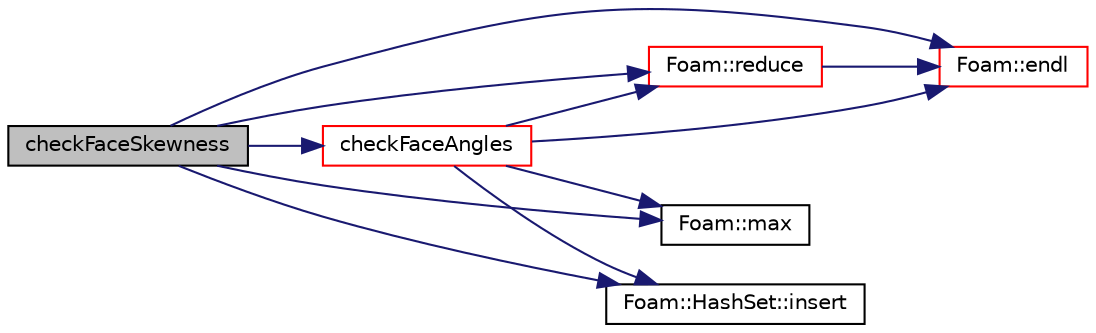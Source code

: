 digraph "checkFaceSkewness"
{
  bgcolor="transparent";
  edge [fontname="Helvetica",fontsize="10",labelfontname="Helvetica",labelfontsize="10"];
  node [fontname="Helvetica",fontsize="10",shape=record];
  rankdir="LR";
  Node11669 [label="checkFaceSkewness",height=0.2,width=0.4,color="black", fillcolor="grey75", style="filled", fontcolor="black"];
  Node11669 -> Node11670 [color="midnightblue",fontsize="10",style="solid",fontname="Helvetica"];
  Node11670 [label="checkFaceAngles",height=0.2,width=0.4,color="red",URL="$a28685.html#a7c84c2f5ca3ec2f1703f5b19adec5096",tooltip="Check face angles. "];
  Node11670 -> Node11671 [color="midnightblue",fontsize="10",style="solid",fontname="Helvetica"];
  Node11671 [label="Foam::endl",height=0.2,width=0.4,color="red",URL="$a21851.html#a2db8fe02a0d3909e9351bb4275b23ce4",tooltip="Add newline and flush stream. "];
  Node11670 -> Node11723 [color="midnightblue",fontsize="10",style="solid",fontname="Helvetica"];
  Node11723 [label="Foam::max",height=0.2,width=0.4,color="black",URL="$a21851.html#ac993e906cf2774ae77e666bc24e81733"];
  Node11670 -> Node11724 [color="midnightblue",fontsize="10",style="solid",fontname="Helvetica"];
  Node11724 [label="Foam::HashSet::insert",height=0.2,width=0.4,color="black",URL="$a26829.html#a49f0753d9652681fc3a81f59951a0ad7",tooltip="Insert a new entry. "];
  Node11670 -> Node11725 [color="midnightblue",fontsize="10",style="solid",fontname="Helvetica"];
  Node11725 [label="Foam::reduce",height=0.2,width=0.4,color="red",URL="$a21851.html#a7ffd6af4acc2eb9ba72ee296b5ecda23"];
  Node11725 -> Node11671 [color="midnightblue",fontsize="10",style="solid",fontname="Helvetica"];
  Node11669 -> Node11671 [color="midnightblue",fontsize="10",style="solid",fontname="Helvetica"];
  Node11669 -> Node11724 [color="midnightblue",fontsize="10",style="solid",fontname="Helvetica"];
  Node11669 -> Node11723 [color="midnightblue",fontsize="10",style="solid",fontname="Helvetica"];
  Node11669 -> Node11725 [color="midnightblue",fontsize="10",style="solid",fontname="Helvetica"];
}
